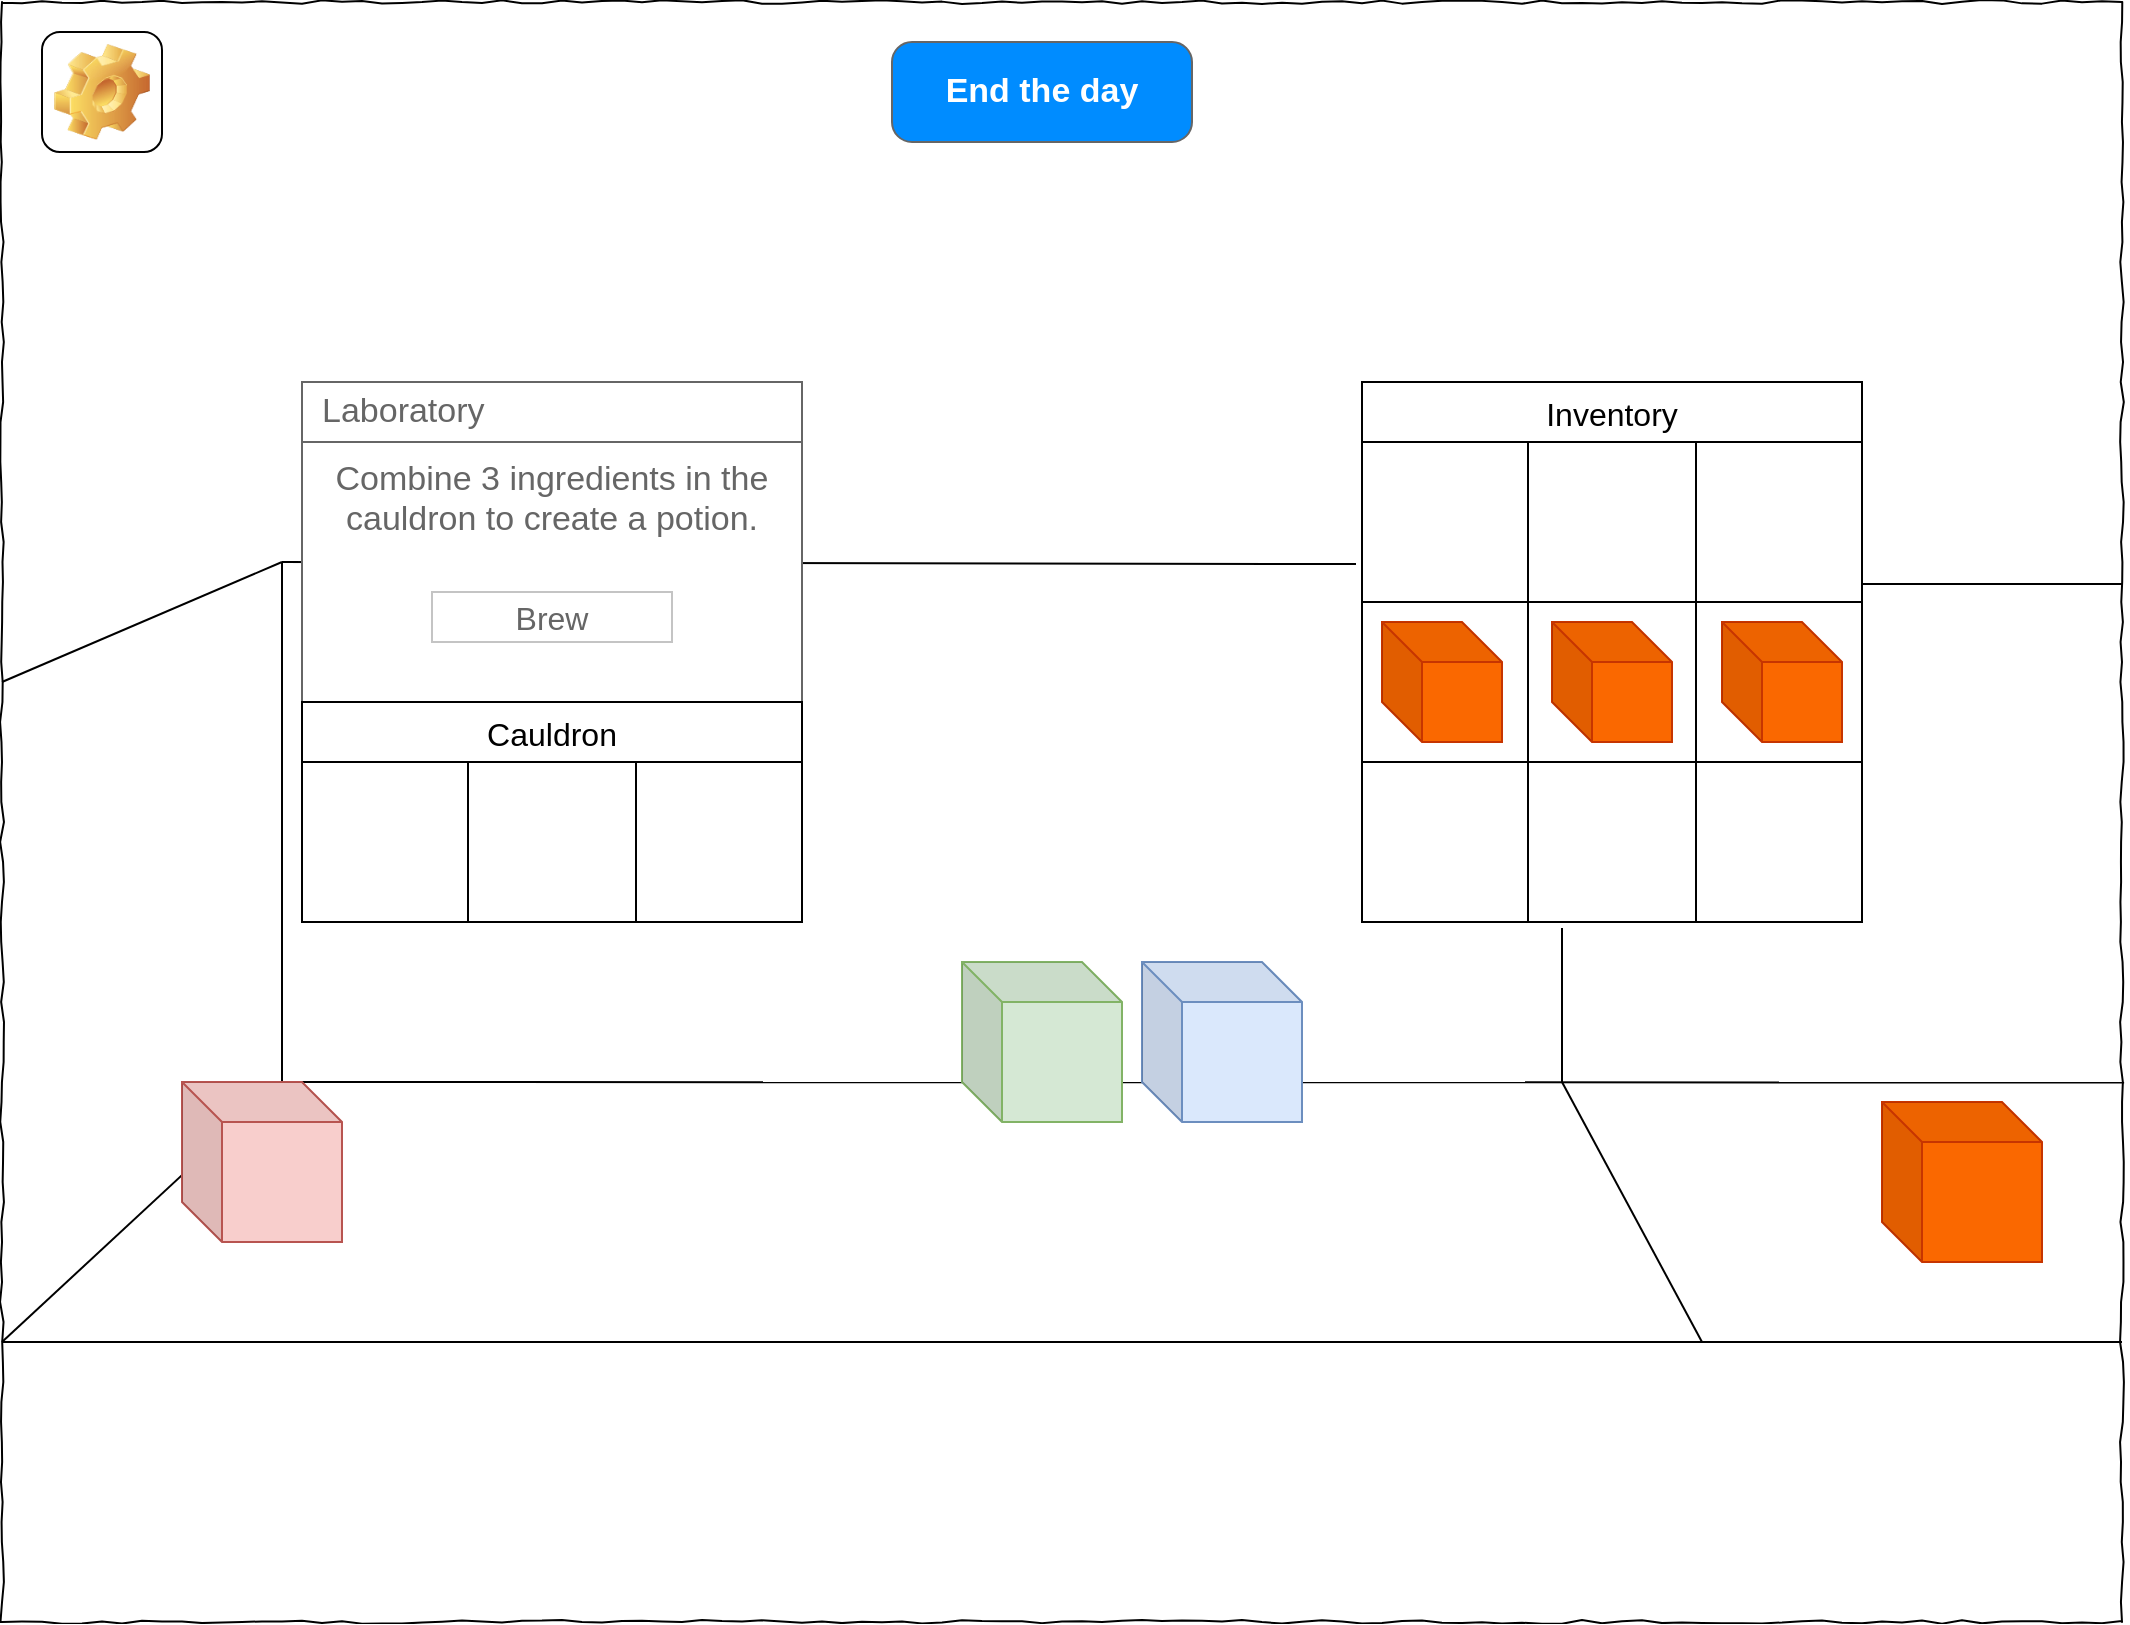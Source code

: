 <mxfile version="20.3.0" type="device"><diagram name="Page-1" id="03018318-947c-dd8e-b7a3-06fadd420f32"><mxGraphModel dx="1422" dy="829" grid="1" gridSize="10" guides="1" tooltips="1" connect="1" arrows="1" fold="1" page="1" pageScale="1" pageWidth="1100" pageHeight="850" background="none" math="0" shadow="0"><root><mxCell id="0"/><mxCell id="1" parent="0"/><mxCell id="677b7b8949515195-1" value="" style="whiteSpace=wrap;html=1;rounded=0;shadow=0;labelBackgroundColor=none;strokeColor=#000000;strokeWidth=1;fillColor=none;fontFamily=Verdana;fontSize=12;fontColor=#000000;align=center;comic=1;" parent="1" vertex="1"><mxGeometry x="20" y="20" width="1060" height="810" as="geometry"/></mxCell><mxCell id="gBUR-F1FtjLeRcrd6eLH-1" value="" style="endArrow=none;html=1;rounded=0;entryX=0.132;entryY=0.667;entryDx=0;entryDy=0;entryPerimeter=0;" parent="1" target="677b7b8949515195-1" edge="1"><mxGeometry width="50" height="50" relative="1" as="geometry"><mxPoint x="20" y="690" as="sourcePoint"/><mxPoint x="70" y="570" as="targetPoint"/></mxGeometry></mxCell><mxCell id="gBUR-F1FtjLeRcrd6eLH-4" value="" style="endArrow=none;html=1;rounded=0;entryX=1.001;entryY=0.667;entryDx=0;entryDy=0;entryPerimeter=0;" parent="1" target="677b7b8949515195-1" edge="1"><mxGeometry width="50" height="50" relative="1" as="geometry"><mxPoint x="160" y="560" as="sourcePoint"/><mxPoint x="570" y="400" as="targetPoint"/></mxGeometry></mxCell><mxCell id="gBUR-F1FtjLeRcrd6eLH-5" value="" style="endArrow=none;html=1;rounded=0;entryX=1.001;entryY=0.667;entryDx=0;entryDy=0;entryPerimeter=0;" parent="1" edge="1"><mxGeometry width="50" height="50" relative="1" as="geometry"><mxPoint x="20" y="690" as="sourcePoint"/><mxPoint x="1080" y="690" as="targetPoint"/></mxGeometry></mxCell><mxCell id="gBUR-F1FtjLeRcrd6eLH-6" value="" style="endArrow=none;html=1;rounded=0;entryX=0.132;entryY=0.667;entryDx=0;entryDy=0;entryPerimeter=0;" parent="1" edge="1"><mxGeometry width="50" height="50" relative="1" as="geometry"><mxPoint x="20" y="360" as="sourcePoint"/><mxPoint x="160" y="300" as="targetPoint"/></mxGeometry></mxCell><mxCell id="gBUR-F1FtjLeRcrd6eLH-7" value="" style="endArrow=none;html=1;rounded=0;" parent="1" edge="1"><mxGeometry width="50" height="50" relative="1" as="geometry"><mxPoint x="160" y="560" as="sourcePoint"/><mxPoint x="160" y="300" as="targetPoint"/></mxGeometry></mxCell><mxCell id="gBUR-F1FtjLeRcrd6eLH-8" value="" style="endArrow=none;html=1;rounded=0;entryX=-0.012;entryY=0.763;entryDx=0;entryDy=0;entryPerimeter=0;" parent="1" target="4Q_4An0YlGyGXWKVLPmh-31" edge="1"><mxGeometry width="50" height="50" relative="1" as="geometry"><mxPoint x="160" y="300" as="sourcePoint"/><mxPoint x="570" y="400" as="targetPoint"/></mxGeometry></mxCell><mxCell id="gBUR-F1FtjLeRcrd6eLH-9" value="" style="shape=cube;whiteSpace=wrap;html=1;boundedLbl=1;backgroundOutline=1;darkOpacity=0.05;darkOpacity2=0.1;fillColor=#f8cecc;strokeColor=#b85450;" parent="1" vertex="1"><mxGeometry x="110" y="560" width="80" height="80" as="geometry"/></mxCell><mxCell id="gBUR-F1FtjLeRcrd6eLH-10" value="" style="shape=cube;whiteSpace=wrap;html=1;boundedLbl=1;backgroundOutline=1;darkOpacity=0.05;darkOpacity2=0.1;fillColor=#dae8fc;strokeColor=#6c8ebf;" parent="1" vertex="1"><mxGeometry x="590" y="500" width="80" height="80" as="geometry"/></mxCell><mxCell id="gBUR-F1FtjLeRcrd6eLH-11" value="" style="shape=cube;whiteSpace=wrap;html=1;boundedLbl=1;backgroundOutline=1;darkOpacity=0.05;darkOpacity2=0.1;fillColor=#d5e8d4;strokeColor=#82b366;" parent="1" vertex="1"><mxGeometry x="500" y="500" width="80" height="80" as="geometry"/></mxCell><mxCell id="gBUR-F1FtjLeRcrd6eLH-12" value="" style="endArrow=none;html=1;rounded=0;entryX=0.4;entryY=1.038;entryDx=0;entryDy=0;entryPerimeter=0;" parent="1" target="4Q_4An0YlGyGXWKVLPmh-39" edge="1"><mxGeometry width="50" height="50" relative="1" as="geometry"><mxPoint x="800" y="560" as="sourcePoint"/><mxPoint x="800" y="300" as="targetPoint"/></mxGeometry></mxCell><mxCell id="gBUR-F1FtjLeRcrd6eLH-13" value="" style="endArrow=none;html=1;rounded=0;" parent="1" edge="1"><mxGeometry width="50" height="50" relative="1" as="geometry"><mxPoint x="870" y="690" as="sourcePoint"/><mxPoint x="800" y="560" as="targetPoint"/></mxGeometry></mxCell><mxCell id="gBUR-F1FtjLeRcrd6eLH-14" value="" style="shape=cube;whiteSpace=wrap;html=1;boundedLbl=1;backgroundOutline=1;darkOpacity=0.05;darkOpacity2=0.1;fillColor=#fa6800;strokeColor=#C73500;fontColor=#000000;" parent="1" vertex="1"><mxGeometry x="880" y="330" width="60" height="60" as="geometry"/></mxCell><mxCell id="gBUR-F1FtjLeRcrd6eLH-15" value="" style="shape=cube;whiteSpace=wrap;html=1;boundedLbl=1;backgroundOutline=1;darkOpacity=0.05;darkOpacity2=0.1;fillColor=#fa6800;strokeColor=#C73500;fontColor=#000000;" parent="1" vertex="1"><mxGeometry x="960" y="570" width="80" height="80" as="geometry"/></mxCell><mxCell id="4Q_4An0YlGyGXWKVLPmh-22" value="Combine 3 ingredients in the cauldron to create a potion." style="strokeWidth=1;shadow=0;dashed=0;align=center;html=1;shape=mxgraph.mockup.containers.rrect;rSize=0;strokeColor=#666666;fontColor=#666666;fontSize=17;verticalAlign=top;whiteSpace=wrap;fillColor=#ffffff;spacingTop=32;" parent="1" vertex="1"><mxGeometry x="170" y="210" width="250" height="160" as="geometry"/></mxCell><mxCell id="4Q_4An0YlGyGXWKVLPmh-23" value="Laboratory" style="strokeWidth=1;shadow=0;dashed=0;align=center;html=1;shape=mxgraph.mockup.containers.rrect;rSize=0;fontSize=17;fontColor=#666666;strokeColor=#666666;align=left;spacingLeft=8;fillColor=#ffffff;resizeWidth=1;whiteSpace=wrap;" parent="4Q_4An0YlGyGXWKVLPmh-22" vertex="1"><mxGeometry width="250" height="30" relative="1" as="geometry"/></mxCell><mxCell id="4Q_4An0YlGyGXWKVLPmh-24" value="Brew" style="strokeWidth=1;shadow=0;dashed=0;align=center;html=1;shape=mxgraph.mockup.containers.rrect;rSize=0;fontSize=16;fontColor=#666666;strokeColor=#c4c4c4;resizable=0;whiteSpace=wrap;fillColor=#ffffff;" parent="4Q_4An0YlGyGXWKVLPmh-22" vertex="1"><mxGeometry x="0.5" y="1" width="120" height="25" relative="1" as="geometry"><mxPoint x="-60" y="-55" as="offset"/></mxGeometry></mxCell><mxCell id="4Q_4An0YlGyGXWKVLPmh-25" value="Cauldron" style="shape=table;startSize=30;container=1;collapsible=0;childLayout=tableLayout;strokeColor=default;fontSize=16;" parent="1" vertex="1"><mxGeometry x="170" y="370" width="250" height="110" as="geometry"/></mxCell><mxCell id="4Q_4An0YlGyGXWKVLPmh-26" value="" style="shape=tableRow;horizontal=0;startSize=0;swimlaneHead=0;swimlaneBody=0;strokeColor=inherit;top=0;left=0;bottom=0;right=0;collapsible=0;dropTarget=0;fillColor=none;points=[[0,0.5],[1,0.5]];portConstraint=eastwest;fontSize=16;" parent="4Q_4An0YlGyGXWKVLPmh-25" vertex="1"><mxGeometry y="30" width="250" height="80" as="geometry"/></mxCell><mxCell id="4Q_4An0YlGyGXWKVLPmh-27" value="" style="shape=partialRectangle;html=1;whiteSpace=wrap;connectable=0;strokeColor=inherit;overflow=hidden;fillColor=none;top=0;left=0;bottom=0;right=0;pointerEvents=1;fontSize=16;" parent="4Q_4An0YlGyGXWKVLPmh-26" vertex="1"><mxGeometry width="83" height="80" as="geometry"><mxRectangle width="83" height="80" as="alternateBounds"/></mxGeometry></mxCell><mxCell id="4Q_4An0YlGyGXWKVLPmh-28" value="" style="shape=partialRectangle;html=1;whiteSpace=wrap;connectable=0;strokeColor=inherit;overflow=hidden;fillColor=none;top=0;left=0;bottom=0;right=0;pointerEvents=1;fontSize=16;" parent="4Q_4An0YlGyGXWKVLPmh-26" vertex="1"><mxGeometry x="83" width="84" height="80" as="geometry"><mxRectangle width="84" height="80" as="alternateBounds"/></mxGeometry></mxCell><mxCell id="4Q_4An0YlGyGXWKVLPmh-29" value="" style="shape=partialRectangle;html=1;whiteSpace=wrap;connectable=0;strokeColor=inherit;overflow=hidden;fillColor=none;top=0;left=0;bottom=0;right=0;pointerEvents=1;fontSize=16;" parent="4Q_4An0YlGyGXWKVLPmh-26" vertex="1"><mxGeometry x="167" width="83" height="80" as="geometry"><mxRectangle width="83" height="80" as="alternateBounds"/></mxGeometry></mxCell><mxCell id="4Q_4An0YlGyGXWKVLPmh-30" value="Inventory" style="shape=table;startSize=30;container=1;collapsible=0;childLayout=tableLayout;strokeColor=default;fontSize=16;" parent="1" vertex="1"><mxGeometry x="700" y="210" width="250" height="270" as="geometry"/></mxCell><mxCell id="4Q_4An0YlGyGXWKVLPmh-31" value="" style="shape=tableRow;horizontal=0;startSize=0;swimlaneHead=0;swimlaneBody=0;strokeColor=inherit;top=0;left=0;bottom=0;right=0;collapsible=0;dropTarget=0;fillColor=none;points=[[0,0.5],[1,0.5]];portConstraint=eastwest;fontSize=16;" parent="4Q_4An0YlGyGXWKVLPmh-30" vertex="1"><mxGeometry y="30" width="250" height="80" as="geometry"/></mxCell><mxCell id="4Q_4An0YlGyGXWKVLPmh-32" value="" style="shape=partialRectangle;html=1;whiteSpace=wrap;connectable=0;strokeColor=inherit;overflow=hidden;fillColor=none;top=0;left=0;bottom=0;right=0;pointerEvents=1;fontSize=16;" parent="4Q_4An0YlGyGXWKVLPmh-31" vertex="1"><mxGeometry width="83" height="80" as="geometry"><mxRectangle width="83" height="80" as="alternateBounds"/></mxGeometry></mxCell><mxCell id="4Q_4An0YlGyGXWKVLPmh-33" value="" style="shape=partialRectangle;html=1;whiteSpace=wrap;connectable=0;strokeColor=inherit;overflow=hidden;fillColor=none;top=0;left=0;bottom=0;right=0;pointerEvents=1;fontSize=16;" parent="4Q_4An0YlGyGXWKVLPmh-31" vertex="1"><mxGeometry x="83" width="84" height="80" as="geometry"><mxRectangle width="84" height="80" as="alternateBounds"/></mxGeometry></mxCell><mxCell id="4Q_4An0YlGyGXWKVLPmh-34" value="" style="shape=partialRectangle;html=1;whiteSpace=wrap;connectable=0;strokeColor=inherit;overflow=hidden;fillColor=none;top=0;left=0;bottom=0;right=0;pointerEvents=1;fontSize=16;" parent="4Q_4An0YlGyGXWKVLPmh-31" vertex="1"><mxGeometry x="167" width="83" height="80" as="geometry"><mxRectangle width="83" height="80" as="alternateBounds"/></mxGeometry></mxCell><mxCell id="4Q_4An0YlGyGXWKVLPmh-35" style="shape=tableRow;horizontal=0;startSize=0;swimlaneHead=0;swimlaneBody=0;strokeColor=inherit;top=0;left=0;bottom=0;right=0;collapsible=0;dropTarget=0;fillColor=none;points=[[0,0.5],[1,0.5]];portConstraint=eastwest;fontSize=16;" parent="4Q_4An0YlGyGXWKVLPmh-30" vertex="1"><mxGeometry y="110" width="250" height="80" as="geometry"/></mxCell><mxCell id="4Q_4An0YlGyGXWKVLPmh-36" style="shape=partialRectangle;html=1;whiteSpace=wrap;connectable=0;strokeColor=inherit;overflow=hidden;fillColor=none;top=0;left=0;bottom=0;right=0;pointerEvents=1;fontSize=16;" parent="4Q_4An0YlGyGXWKVLPmh-35" vertex="1"><mxGeometry width="83" height="80" as="geometry"><mxRectangle width="83" height="80" as="alternateBounds"/></mxGeometry></mxCell><mxCell id="4Q_4An0YlGyGXWKVLPmh-37" style="shape=partialRectangle;html=1;whiteSpace=wrap;connectable=0;strokeColor=inherit;overflow=hidden;fillColor=none;top=0;left=0;bottom=0;right=0;pointerEvents=1;fontSize=16;" parent="4Q_4An0YlGyGXWKVLPmh-35" vertex="1"><mxGeometry x="83" width="84" height="80" as="geometry"><mxRectangle width="84" height="80" as="alternateBounds"/></mxGeometry></mxCell><mxCell id="4Q_4An0YlGyGXWKVLPmh-38" style="shape=partialRectangle;html=1;whiteSpace=wrap;connectable=0;strokeColor=inherit;overflow=hidden;fillColor=none;top=0;left=0;bottom=0;right=0;pointerEvents=1;fontSize=16;" parent="4Q_4An0YlGyGXWKVLPmh-35" vertex="1"><mxGeometry x="167" width="83" height="80" as="geometry"><mxRectangle width="83" height="80" as="alternateBounds"/></mxGeometry></mxCell><mxCell id="4Q_4An0YlGyGXWKVLPmh-39" style="shape=tableRow;horizontal=0;startSize=0;swimlaneHead=0;swimlaneBody=0;strokeColor=inherit;top=0;left=0;bottom=0;right=0;collapsible=0;dropTarget=0;fillColor=none;points=[[0,0.5],[1,0.5]];portConstraint=eastwest;fontSize=16;" parent="4Q_4An0YlGyGXWKVLPmh-30" vertex="1"><mxGeometry y="190" width="250" height="80" as="geometry"/></mxCell><mxCell id="4Q_4An0YlGyGXWKVLPmh-40" style="shape=partialRectangle;html=1;whiteSpace=wrap;connectable=0;strokeColor=inherit;overflow=hidden;fillColor=none;top=0;left=0;bottom=0;right=0;pointerEvents=1;fontSize=16;" parent="4Q_4An0YlGyGXWKVLPmh-39" vertex="1"><mxGeometry width="83" height="80" as="geometry"><mxRectangle width="83" height="80" as="alternateBounds"/></mxGeometry></mxCell><mxCell id="4Q_4An0YlGyGXWKVLPmh-41" style="shape=partialRectangle;html=1;whiteSpace=wrap;connectable=0;strokeColor=inherit;overflow=hidden;fillColor=none;top=0;left=0;bottom=0;right=0;pointerEvents=1;fontSize=16;" parent="4Q_4An0YlGyGXWKVLPmh-39" vertex="1"><mxGeometry x="83" width="84" height="80" as="geometry"><mxRectangle width="84" height="80" as="alternateBounds"/></mxGeometry></mxCell><mxCell id="4Q_4An0YlGyGXWKVLPmh-42" style="shape=partialRectangle;html=1;whiteSpace=wrap;connectable=0;strokeColor=inherit;overflow=hidden;fillColor=none;top=0;left=0;bottom=0;right=0;pointerEvents=1;fontSize=16;" parent="4Q_4An0YlGyGXWKVLPmh-39" vertex="1"><mxGeometry x="167" width="83" height="80" as="geometry"><mxRectangle width="83" height="80" as="alternateBounds"/></mxGeometry></mxCell><mxCell id="4Q_4An0YlGyGXWKVLPmh-43" value="" style="endArrow=none;html=1;rounded=0;" parent="1" edge="1"><mxGeometry width="50" height="50" relative="1" as="geometry"><mxPoint x="950" y="311" as="sourcePoint"/><mxPoint x="1080" y="311" as="targetPoint"/></mxGeometry></mxCell><mxCell id="4Q_4An0YlGyGXWKVLPmh-44" value="" style="shape=cube;whiteSpace=wrap;html=1;boundedLbl=1;backgroundOutline=1;darkOpacity=0.05;darkOpacity2=0.1;fillColor=#fa6800;strokeColor=#C73500;fontColor=#000000;" parent="1" vertex="1"><mxGeometry x="795" y="330" width="60" height="60" as="geometry"/></mxCell><mxCell id="4Q_4An0YlGyGXWKVLPmh-45" value="" style="shape=cube;whiteSpace=wrap;html=1;boundedLbl=1;backgroundOutline=1;darkOpacity=0.05;darkOpacity2=0.1;fillColor=#fa6800;strokeColor=#C73500;fontColor=#000000;" parent="1" vertex="1"><mxGeometry x="710" y="330" width="60" height="60" as="geometry"/></mxCell><mxCell id="A49-qAKMEm9Db8BECSD0-1" value="End the day" style="strokeWidth=1;shadow=0;dashed=0;align=center;html=1;shape=mxgraph.mockup.buttons.button;strokeColor=#666666;fontColor=#ffffff;mainText=;buttonStyle=round;fontSize=17;fontStyle=1;fillColor=#008cff;whiteSpace=wrap;" vertex="1" parent="1"><mxGeometry x="465" y="40" width="150" height="50" as="geometry"/></mxCell><object label="" Settings="" id="A49-qAKMEm9Db8BECSD0-2"><mxCell style="icon;html=1;image=img/clipart/Gear_128x128.png;fontSize=13;" vertex="1" parent="1"><mxGeometry x="40" y="35" width="60" height="60" as="geometry"/></mxCell></object></root></mxGraphModel></diagram></mxfile>